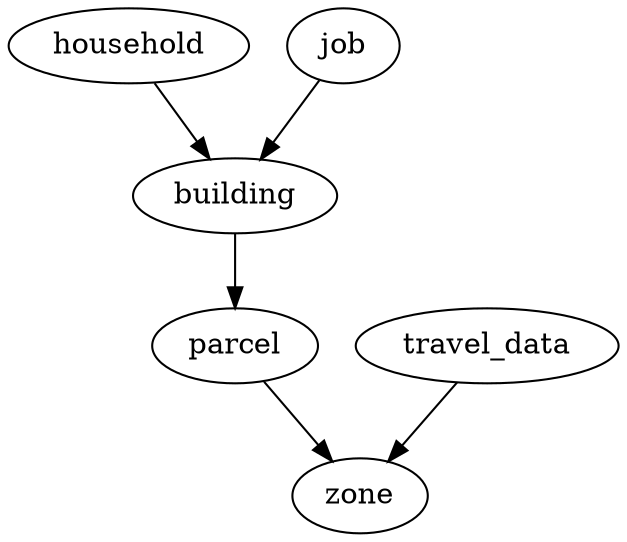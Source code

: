 digraph untitled
	{
		household -> building;
		job -> building;
		building -> parcel;
		parcel -> zone;
		travel_data -> zone;
	}